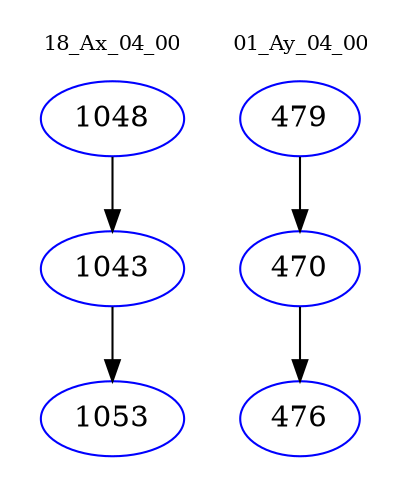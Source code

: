 digraph{
subgraph cluster_0 {
color = white
label = "18_Ax_04_00";
fontsize=10;
T0_1048 [label="1048", color="blue"]
T0_1048 -> T0_1043 [color="black"]
T0_1043 [label="1043", color="blue"]
T0_1043 -> T0_1053 [color="black"]
T0_1053 [label="1053", color="blue"]
}
subgraph cluster_1 {
color = white
label = "01_Ay_04_00";
fontsize=10;
T1_479 [label="479", color="blue"]
T1_479 -> T1_470 [color="black"]
T1_470 [label="470", color="blue"]
T1_470 -> T1_476 [color="black"]
T1_476 [label="476", color="blue"]
}
}
